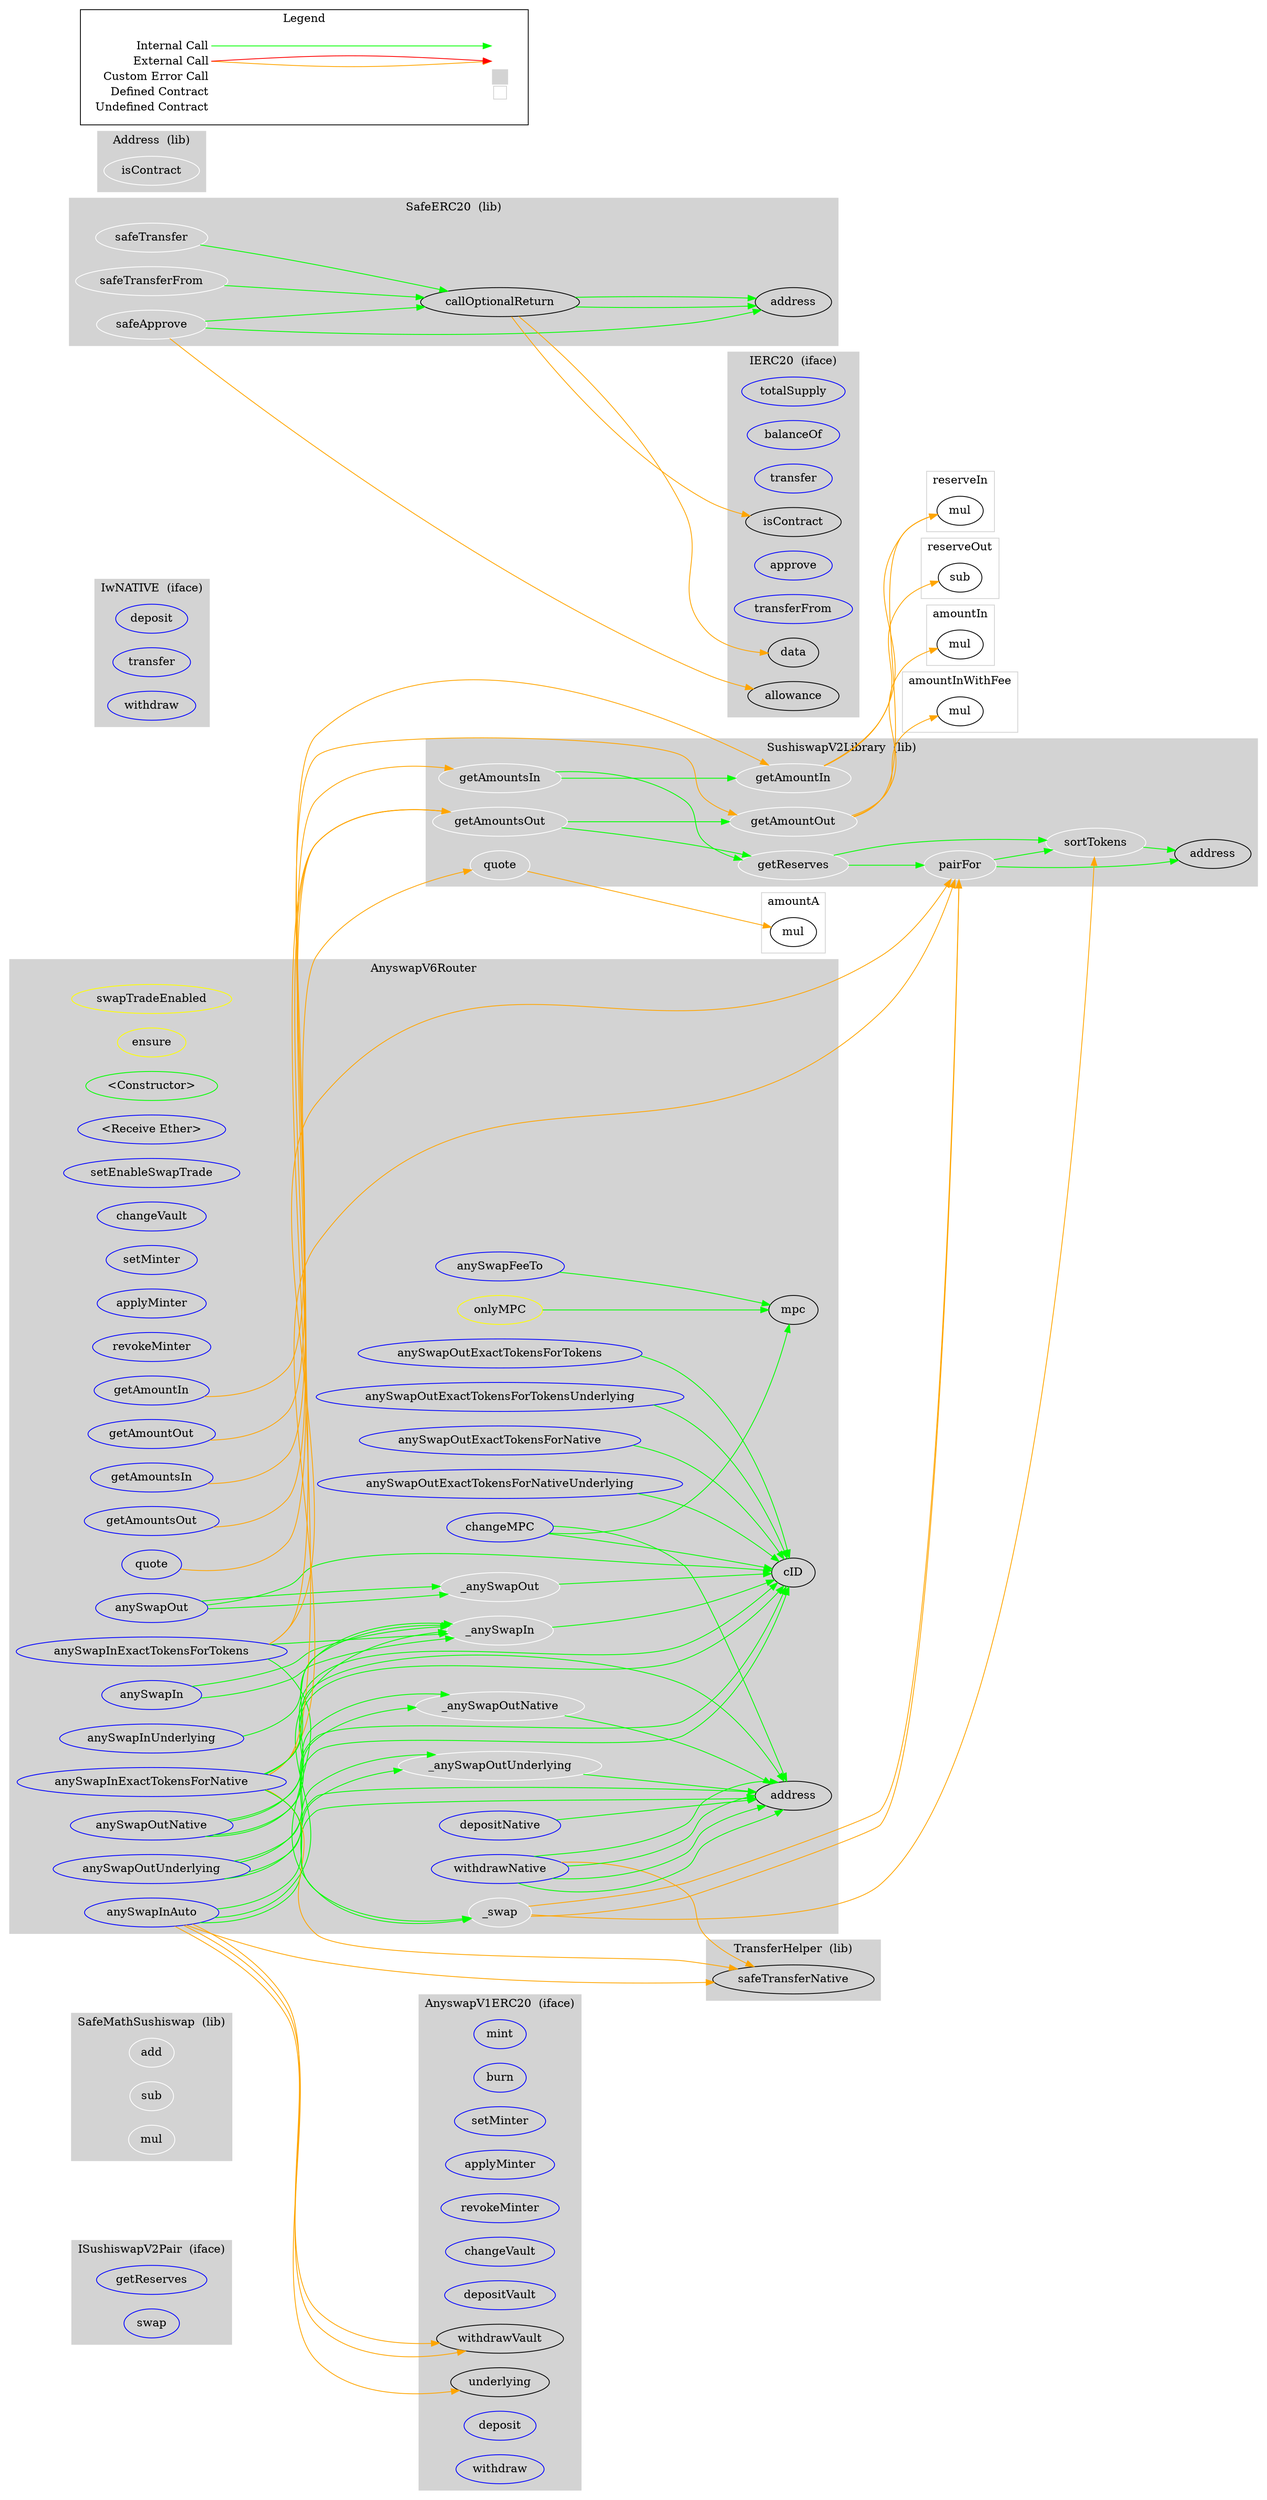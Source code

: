 digraph G {
  graph [ ratio = "auto", page = "100", compound =true ];
subgraph "clusterISushiswapV2Pair" {
  graph [ label = "ISushiswapV2Pair  (iface)", color = "lightgray", style = "filled", bgcolor = "lightgray" ];
  "ISushiswapV2Pair.getReserves" [ label = "getReserves", color = "blue" ];
  "ISushiswapV2Pair.swap" [ label = "swap", color = "blue" ];
}

subgraph "clusterSafeMathSushiswap" {
  graph [ label = "SafeMathSushiswap  (lib)", color = "lightgray", style = "filled", bgcolor = "lightgray" ];
  "SafeMathSushiswap.add" [ label = "add", color = "white" ];
  "SafeMathSushiswap.sub" [ label = "sub", color = "white" ];
  "SafeMathSushiswap.mul" [ label = "mul", color = "white" ];
}

subgraph "clusterSushiswapV2Library" {
  graph [ label = "SushiswapV2Library  (lib)", color = "lightgray", style = "filled", bgcolor = "lightgray" ];
  "SushiswapV2Library.sortTokens" [ label = "sortTokens", color = "white" ];
  "SushiswapV2Library.pairFor" [ label = "pairFor", color = "white" ];
  "SushiswapV2Library.getReserves" [ label = "getReserves", color = "white" ];
  "SushiswapV2Library.quote" [ label = "quote", color = "white" ];
  "SushiswapV2Library.getAmountOut" [ label = "getAmountOut", color = "white" ];
  "SushiswapV2Library.getAmountIn" [ label = "getAmountIn", color = "white" ];
  "SushiswapV2Library.getAmountsOut" [ label = "getAmountsOut", color = "white" ];
  "SushiswapV2Library.getAmountsIn" [ label = "getAmountsIn", color = "white" ];
  "SushiswapV2Library.address" [ label = "address" ];
}

subgraph "clusterTransferHelper" {
  graph [ label = "TransferHelper  (lib)", color = "lightgray", style = "filled", bgcolor = "lightgray" ];
  "TransferHelper.safeTransferNative" [ label = "safeTransferNative" ];
}

subgraph "clusterIwNATIVE" {
  graph [ label = "IwNATIVE  (iface)", color = "lightgray", style = "filled", bgcolor = "lightgray" ];
  "IwNATIVE.deposit" [ label = "deposit", color = "blue" ];
  "IwNATIVE.transfer" [ label = "transfer", color = "blue" ];
  "IwNATIVE.withdraw" [ label = "withdraw", color = "blue" ];
}

subgraph "clusterAnyswapV1ERC20" {
  graph [ label = "AnyswapV1ERC20  (iface)", color = "lightgray", style = "filled", bgcolor = "lightgray" ];
  "AnyswapV1ERC20.mint" [ label = "mint", color = "blue" ];
  "AnyswapV1ERC20.burn" [ label = "burn", color = "blue" ];
  "AnyswapV1ERC20.setMinter" [ label = "setMinter", color = "blue" ];
  "AnyswapV1ERC20.applyMinter" [ label = "applyMinter", color = "blue" ];
  "AnyswapV1ERC20.revokeMinter" [ label = "revokeMinter", color = "blue" ];
  "AnyswapV1ERC20.changeVault" [ label = "changeVault", color = "blue" ];
  "AnyswapV1ERC20.depositVault" [ label = "depositVault", color = "blue" ];
  "AnyswapV1ERC20.withdrawVault" [ label = "withdrawVault" ];
  "AnyswapV1ERC20.underlying" [ label = "underlying" ];
  "AnyswapV1ERC20.deposit" [ label = "deposit", color = "blue" ];
  "AnyswapV1ERC20.withdraw" [ label = "withdraw", color = "blue" ];
}

subgraph "clusterIERC20" {
  graph [ label = "IERC20  (iface)", color = "lightgray", style = "filled", bgcolor = "lightgray" ];
  "IERC20.totalSupply" [ label = "totalSupply", color = "blue" ];
  "IERC20.balanceOf" [ label = "balanceOf", color = "blue" ];
  "IERC20.transfer" [ label = "transfer", color = "blue" ];
  "IERC20.allowance" [ label = "allowance" ];
  "IERC20.approve" [ label = "approve", color = "blue" ];
  "IERC20.transferFrom" [ label = "transferFrom", color = "blue" ];
  "IERC20.isContract" [ label = "isContract" ];
  "IERC20.data" [ label = "data" ];
}

subgraph "clusterAddress" {
  graph [ label = "Address  (lib)", color = "lightgray", style = "filled", bgcolor = "lightgray" ];
  "Address.isContract" [ label = "isContract", color = "white" ];
}

subgraph "clusterSafeERC20" {
  graph [ label = "SafeERC20  (lib)", color = "lightgray", style = "filled", bgcolor = "lightgray" ];
  "SafeERC20.safeTransfer" [ label = "safeTransfer", color = "white" ];
  "SafeERC20.safeTransferFrom" [ label = "safeTransferFrom", color = "white" ];
  "SafeERC20.safeApprove" [ label = "safeApprove", color = "white" ];
  "SafeERC20.callOptionalReturn" [ label = "callOptionalReturn" ];
  "SafeERC20.address" [ label = "address" ];
}

subgraph "clusterAnyswapV6Router" {
  graph [ label = "AnyswapV6Router", color = "lightgray", style = "filled", bgcolor = "lightgray" ];
  "AnyswapV6Router.swapTradeEnabled" [ label = "swapTradeEnabled", color = "yellow" ];
  "AnyswapV6Router.ensure" [ label = "ensure", color = "yellow" ];
  "AnyswapV6Router.<Constructor>" [ label = "<Constructor>", color = "green" ];
  "AnyswapV6Router.<Receive Ether>" [ label = "<Receive Ether>", color = "blue" ];
  "AnyswapV6Router.onlyMPC" [ label = "onlyMPC", color = "yellow" ];
  "AnyswapV6Router.mpc" [ label = "mpc" ];
  "AnyswapV6Router.cID" [ label = "cID" ];
  "AnyswapV6Router.setEnableSwapTrade" [ label = "setEnableSwapTrade", color = "blue" ];
  "AnyswapV6Router.changeMPC" [ label = "changeMPC", color = "blue" ];
  "AnyswapV6Router.changeVault" [ label = "changeVault", color = "blue" ];
  "AnyswapV6Router.setMinter" [ label = "setMinter", color = "blue" ];
  "AnyswapV6Router.applyMinter" [ label = "applyMinter", color = "blue" ];
  "AnyswapV6Router.revokeMinter" [ label = "revokeMinter", color = "blue" ];
  "AnyswapV6Router._anySwapOut" [ label = "_anySwapOut", color = "white" ];
  "AnyswapV6Router.anySwapOut" [ label = "anySwapOut", color = "blue" ];
  "AnyswapV6Router._anySwapOutUnderlying" [ label = "_anySwapOutUnderlying", color = "white" ];
  "AnyswapV6Router.anySwapOutUnderlying" [ label = "anySwapOutUnderlying", color = "blue" ];
  "AnyswapV6Router._anySwapOutNative" [ label = "_anySwapOutNative", color = "white" ];
  "AnyswapV6Router.anySwapOutNative" [ label = "anySwapOutNative", color = "blue" ];
  "AnyswapV6Router._anySwapIn" [ label = "_anySwapIn", color = "white" ];
  "AnyswapV6Router.anySwapIn" [ label = "anySwapIn", color = "blue" ];
  "AnyswapV6Router.anySwapInUnderlying" [ label = "anySwapInUnderlying", color = "blue" ];
  "AnyswapV6Router.anySwapInAuto" [ label = "anySwapInAuto", color = "blue" ];
  "AnyswapV6Router.depositNative" [ label = "depositNative", color = "blue" ];
  "AnyswapV6Router.withdrawNative" [ label = "withdrawNative", color = "blue" ];
  "AnyswapV6Router.anySwapFeeTo" [ label = "anySwapFeeTo", color = "blue" ];
  "AnyswapV6Router._swap" [ label = "_swap", color = "white" ];
  "AnyswapV6Router.anySwapOutExactTokensForTokens" [ label = "anySwapOutExactTokensForTokens", color = "blue" ];
  "AnyswapV6Router.anySwapOutExactTokensForTokensUnderlying" [ label = "anySwapOutExactTokensForTokensUnderlying", color = "blue" ];
  "AnyswapV6Router.anySwapInExactTokensForTokens" [ label = "anySwapInExactTokensForTokens", color = "blue" ];
  "AnyswapV6Router.anySwapOutExactTokensForNative" [ label = "anySwapOutExactTokensForNative", color = "blue" ];
  "AnyswapV6Router.anySwapOutExactTokensForNativeUnderlying" [ label = "anySwapOutExactTokensForNativeUnderlying", color = "blue" ];
  "AnyswapV6Router.anySwapInExactTokensForNative" [ label = "anySwapInExactTokensForNative", color = "blue" ];
  "AnyswapV6Router.quote" [ label = "quote", color = "blue" ];
  "AnyswapV6Router.getAmountOut" [ label = "getAmountOut", color = "blue" ];
  "AnyswapV6Router.getAmountIn" [ label = "getAmountIn", color = "blue" ];
  "AnyswapV6Router.getAmountsOut" [ label = "getAmountsOut", color = "blue" ];
  "AnyswapV6Router.getAmountsIn" [ label = "getAmountsIn", color = "blue" ];
  "AnyswapV6Router.address" [ label = "address" ];
}

subgraph "clusteramountA" {
  graph [ label = "amountA", color = "lightgray" ];
  "amountA.mul" [ label = "mul" ];
}

subgraph "clusteramountIn" {
  graph [ label = "amountIn", color = "lightgray" ];
  "amountIn.mul" [ label = "mul" ];
}

subgraph "clusteramountInWithFee" {
  graph [ label = "amountInWithFee", color = "lightgray" ];
  "amountInWithFee.mul" [ label = "mul" ];
}

subgraph "clusterreserveIn" {
  graph [ label = "reserveIn", color = "lightgray" ];
  "reserveIn.mul" [ label = "mul" ];
}

subgraph "clusterreserveOut" {
  graph [ label = "reserveOut", color = "lightgray" ];
  "reserveOut.sub" [ label = "sub" ];
}

  "SushiswapV2Library.sortTokens";
  "SushiswapV2Library.address";
  "SushiswapV2Library.pairFor";
  "SushiswapV2Library.getReserves";
  "SushiswapV2Library.quote";
  "amountA.mul";
  "SushiswapV2Library.getAmountOut";
  "amountIn.mul";
  "amountInWithFee.mul";
  "reserveIn.mul";
  "SushiswapV2Library.getAmountIn";
  "reserveOut.sub";
  "SushiswapV2Library.getAmountsOut";
  "SushiswapV2Library.getAmountsIn";
  "SafeERC20.safeTransfer";
  "SafeERC20.callOptionalReturn";
  "SafeERC20.safeTransferFrom";
  "SafeERC20.safeApprove";
  "IERC20.allowance";
  "SafeERC20.address";
  "IERC20.isContract";
  "IERC20.data";
  "AnyswapV6Router.onlyMPC";
  "AnyswapV6Router.mpc";
  "AnyswapV6Router.changeMPC";
  "AnyswapV6Router.address";
  "AnyswapV6Router.cID";
  "AnyswapV6Router._anySwapOut";
  "AnyswapV6Router.anySwapOut";
  "AnyswapV6Router._anySwapOutUnderlying";
  "AnyswapV6Router.anySwapOutUnderlying";
  "AnyswapV6Router._anySwapOutNative";
  "AnyswapV6Router.anySwapOutNative";
  "AnyswapV6Router._anySwapIn";
  "AnyswapV6Router.anySwapIn";
  "AnyswapV6Router.anySwapInUnderlying";
  "AnyswapV6Router.anySwapInAuto";
  "AnyswapV1ERC20.underlying";
  "AnyswapV1ERC20.withdrawVault";
  "TransferHelper.safeTransferNative";
  "AnyswapV6Router.depositNative";
  "AnyswapV6Router.withdrawNative";
  "AnyswapV6Router.anySwapFeeTo";
  "AnyswapV6Router._swap";
  "AnyswapV6Router.anySwapOutExactTokensForTokens";
  "AnyswapV6Router.anySwapOutExactTokensForTokensUnderlying";
  "AnyswapV6Router.anySwapInExactTokensForTokens";
  "AnyswapV6Router.anySwapOutExactTokensForNative";
  "AnyswapV6Router.anySwapOutExactTokensForNativeUnderlying";
  "AnyswapV6Router.anySwapInExactTokensForNative";
  "AnyswapV6Router.quote";
  "AnyswapV6Router.getAmountOut";
  "AnyswapV6Router.getAmountIn";
  "AnyswapV6Router.getAmountsOut";
  "AnyswapV6Router.getAmountsIn";
  "SushiswapV2Library.sortTokens" -> "SushiswapV2Library.address" [ color = "green" ];
  "SushiswapV2Library.pairFor" -> "SushiswapV2Library.sortTokens" [ color = "green" ];
  "SushiswapV2Library.pairFor" -> "SushiswapV2Library.address" [ color = "green" ];
  "SushiswapV2Library.getReserves" -> "SushiswapV2Library.sortTokens" [ color = "green" ];
  "SushiswapV2Library.getReserves" -> "SushiswapV2Library.pairFor" [ color = "green" ];
  "SushiswapV2Library.quote" -> "amountA.mul" [ color = "orange" ];
  "SushiswapV2Library.getAmountOut" -> "amountIn.mul" [ color = "orange" ];
  "SushiswapV2Library.getAmountOut" -> "amountInWithFee.mul" [ color = "orange" ];
  "SushiswapV2Library.getAmountOut" -> "reserveIn.mul" [ color = "orange" ];
  "SushiswapV2Library.getAmountIn" -> "reserveIn.mul" [ color = "orange" ];
  "SushiswapV2Library.getAmountIn" -> "reserveOut.sub" [ color = "orange" ];
  "SushiswapV2Library.getAmountsOut" -> "SushiswapV2Library.getReserves" [ color = "green" ];
  "SushiswapV2Library.getAmountsOut" -> "SushiswapV2Library.getAmountOut" [ color = "green" ];
  "SushiswapV2Library.getAmountsIn" -> "SushiswapV2Library.getReserves" [ color = "green" ];
  "SushiswapV2Library.getAmountsIn" -> "SushiswapV2Library.getAmountIn" [ color = "green" ];
  "SafeERC20.safeTransfer" -> "SafeERC20.callOptionalReturn" [ color = "green" ];
  "SafeERC20.safeTransferFrom" -> "SafeERC20.callOptionalReturn" [ color = "green" ];
  "SafeERC20.safeApprove" -> "IERC20.allowance" [ color = "orange" ];
  "SafeERC20.safeApprove" -> "SafeERC20.address" [ color = "green" ];
  "SafeERC20.safeApprove" -> "SafeERC20.callOptionalReturn" [ color = "green" ];
  "SafeERC20.callOptionalReturn" -> "IERC20.isContract" [ color = "orange" ];
  "SafeERC20.callOptionalReturn" -> "SafeERC20.address" [ color = "green" ];
  "SafeERC20.callOptionalReturn" -> "IERC20.data" [ color = "orange" ];
  "SafeERC20.callOptionalReturn" -> "SafeERC20.address" [ color = "green" ];
  "AnyswapV6Router.onlyMPC" -> "AnyswapV6Router.mpc" [ color = "green" ];
  "AnyswapV6Router.changeMPC" -> "AnyswapV6Router.address" [ color = "green" ];
  "AnyswapV6Router.changeMPC" -> "AnyswapV6Router.mpc" [ color = "green" ];
  "AnyswapV6Router.changeMPC" -> "AnyswapV6Router.cID" [ color = "green" ];
  "AnyswapV6Router._anySwapOut" -> "AnyswapV6Router.cID" [ color = "green" ];
  "AnyswapV6Router.anySwapOut" -> "AnyswapV6Router._anySwapOut" [ color = "green" ];
  "AnyswapV6Router._anySwapOutUnderlying" -> "AnyswapV6Router.address" [ color = "green" ];
  "AnyswapV6Router.anySwapOutUnderlying" -> "AnyswapV6Router._anySwapOutUnderlying" [ color = "green" ];
  "AnyswapV6Router.anySwapOutUnderlying" -> "AnyswapV6Router.cID" [ color = "green" ];
  "AnyswapV6Router._anySwapOutNative" -> "AnyswapV6Router.address" [ color = "green" ];
  "AnyswapV6Router.anySwapOutNative" -> "AnyswapV6Router._anySwapOutNative" [ color = "green" ];
  "AnyswapV6Router.anySwapOutNative" -> "AnyswapV6Router.cID" [ color = "green" ];
  "AnyswapV6Router.anySwapOut" -> "AnyswapV6Router._anySwapOut" [ color = "green" ];
  "AnyswapV6Router.anySwapOut" -> "AnyswapV6Router.cID" [ color = "green" ];
  "AnyswapV6Router.anySwapOutUnderlying" -> "AnyswapV6Router._anySwapOutUnderlying" [ color = "green" ];
  "AnyswapV6Router.anySwapOutUnderlying" -> "AnyswapV6Router.cID" [ color = "green" ];
  "AnyswapV6Router.anySwapOutNative" -> "AnyswapV6Router._anySwapOutNative" [ color = "green" ];
  "AnyswapV6Router.anySwapOutNative" -> "AnyswapV6Router.cID" [ color = "green" ];
  "AnyswapV6Router._anySwapIn" -> "AnyswapV6Router.cID" [ color = "green" ];
  "AnyswapV6Router.anySwapIn" -> "AnyswapV6Router._anySwapIn" [ color = "green" ];
  "AnyswapV6Router.anySwapInUnderlying" -> "AnyswapV6Router._anySwapIn" [ color = "green" ];
  "AnyswapV6Router.anySwapInAuto" -> "AnyswapV6Router._anySwapIn" [ color = "green" ];
  "AnyswapV6Router.anySwapInAuto" -> "AnyswapV1ERC20.underlying" [ color = "orange" ];
  "AnyswapV6Router.anySwapInAuto" -> "AnyswapV6Router.address" [ color = "green" ];
  "AnyswapV6Router.anySwapInAuto" -> "AnyswapV1ERC20.withdrawVault" [ color = "orange" ];
  "AnyswapV6Router.anySwapInAuto" -> "AnyswapV6Router.address" [ color = "green" ];
  "AnyswapV6Router.anySwapInAuto" -> "TransferHelper.safeTransferNative" [ color = "orange" ];
  "AnyswapV6Router.anySwapInAuto" -> "AnyswapV1ERC20.withdrawVault" [ color = "orange" ];
  "AnyswapV6Router.depositNative" -> "AnyswapV6Router.address" [ color = "green" ];
  "AnyswapV6Router.withdrawNative" -> "AnyswapV6Router.address" [ color = "green" ];
  "AnyswapV6Router.withdrawNative" -> "AnyswapV6Router.address" [ color = "green" ];
  "AnyswapV6Router.withdrawNative" -> "AnyswapV6Router.address" [ color = "green" ];
  "AnyswapV6Router.withdrawNative" -> "AnyswapV6Router.address" [ color = "green" ];
  "AnyswapV6Router.withdrawNative" -> "TransferHelper.safeTransferNative" [ color = "orange" ];
  "AnyswapV6Router.anySwapFeeTo" -> "AnyswapV6Router.mpc" [ color = "green" ];
  "AnyswapV6Router.anySwapIn" -> "AnyswapV6Router._anySwapIn" [ color = "green" ];
  "AnyswapV6Router._swap" -> "SushiswapV2Library.sortTokens" [ color = "orange" ];
  "AnyswapV6Router._swap" -> "SushiswapV2Library.pairFor" [ color = "orange" ];
  "AnyswapV6Router._swap" -> "SushiswapV2Library.pairFor" [ color = "orange" ];
  "AnyswapV6Router.anySwapOutExactTokensForTokens" -> "AnyswapV6Router.cID" [ color = "green" ];
  "AnyswapV6Router.anySwapOutExactTokensForTokensUnderlying" -> "AnyswapV6Router.cID" [ color = "green" ];
  "AnyswapV6Router.anySwapInExactTokensForTokens" -> "SushiswapV2Library.getAmountsOut" [ color = "orange" ];
  "AnyswapV6Router.anySwapInExactTokensForTokens" -> "AnyswapV6Router._anySwapIn" [ color = "green" ];
  "AnyswapV6Router.anySwapInExactTokensForTokens" -> "SushiswapV2Library.pairFor" [ color = "orange" ];
  "AnyswapV6Router.anySwapInExactTokensForTokens" -> "AnyswapV6Router._swap" [ color = "green" ];
  "AnyswapV6Router.anySwapOutExactTokensForNative" -> "AnyswapV6Router.cID" [ color = "green" ];
  "AnyswapV6Router.anySwapOutExactTokensForNativeUnderlying" -> "AnyswapV6Router.cID" [ color = "green" ];
  "AnyswapV6Router.anySwapInExactTokensForNative" -> "SushiswapV2Library.getAmountsOut" [ color = "orange" ];
  "AnyswapV6Router.anySwapInExactTokensForNative" -> "AnyswapV6Router._anySwapIn" [ color = "green" ];
  "AnyswapV6Router.anySwapInExactTokensForNative" -> "SushiswapV2Library.pairFor" [ color = "orange" ];
  "AnyswapV6Router.anySwapInExactTokensForNative" -> "AnyswapV6Router._swap" [ color = "green" ];
  "AnyswapV6Router.anySwapInExactTokensForNative" -> "AnyswapV6Router.address" [ color = "green" ];
  "AnyswapV6Router.anySwapInExactTokensForNative" -> "TransferHelper.safeTransferNative" [ color = "orange" ];
  "AnyswapV6Router.quote" -> "SushiswapV2Library.quote" [ color = "orange" ];
  "AnyswapV6Router.getAmountOut" -> "SushiswapV2Library.getAmountOut" [ color = "orange" ];
  "AnyswapV6Router.getAmountIn" -> "SushiswapV2Library.getAmountIn" [ color = "orange" ];
  "AnyswapV6Router.getAmountsOut" -> "SushiswapV2Library.getAmountsOut" [ color = "orange" ];
  "AnyswapV6Router.getAmountsIn" -> "SushiswapV2Library.getAmountsIn" [ color = "orange" ];


rankdir=LR
node [shape=plaintext]
subgraph cluster_01 { 
label = "Legend";
key [label=<<table border="0" cellpadding="2" cellspacing="0" cellborder="0">
  <tr><td align="right" port="i1">Internal Call</td></tr>
  <tr><td align="right" port="i2">External Call</td></tr>
  <tr><td align="right" port="i2">Custom Error Call</td></tr>
  <tr><td align="right" port="i3">Defined Contract</td></tr>
  <tr><td align="right" port="i4">Undefined Contract</td></tr>
  </table>>]
key2 [label=<<table border="0" cellpadding="2" cellspacing="0" cellborder="0">
  <tr><td port="i1">&nbsp;&nbsp;&nbsp;</td></tr>
  <tr><td port="i2">&nbsp;&nbsp;&nbsp;</td></tr>
  <tr><td port="i3" bgcolor="lightgray">&nbsp;&nbsp;&nbsp;</td></tr>
  <tr><td port="i4">
    <table border="1" cellborder="0" cellspacing="0" cellpadding="7" color="lightgray">
      <tr>
       <td></td>
      </tr>
     </table>
  </td></tr>
  </table>>]
key:i1:e -> key2:i1:w [color="green"]
key:i2:e -> key2:i2:w [color="orange"]
key:i2:e -> key2:i2:w [color="red"]
}
}

